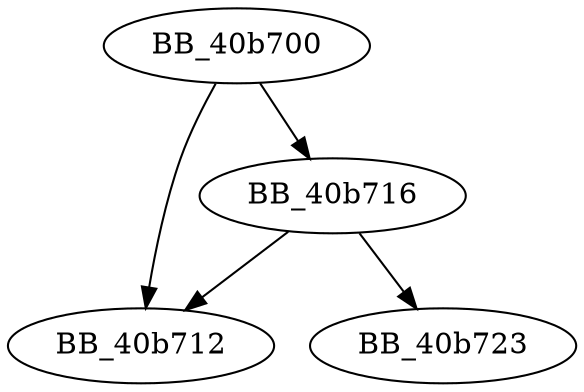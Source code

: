 DiGraph __ValidateImageBase{
BB_40b700->BB_40b712
BB_40b700->BB_40b716
BB_40b716->BB_40b712
BB_40b716->BB_40b723
}
